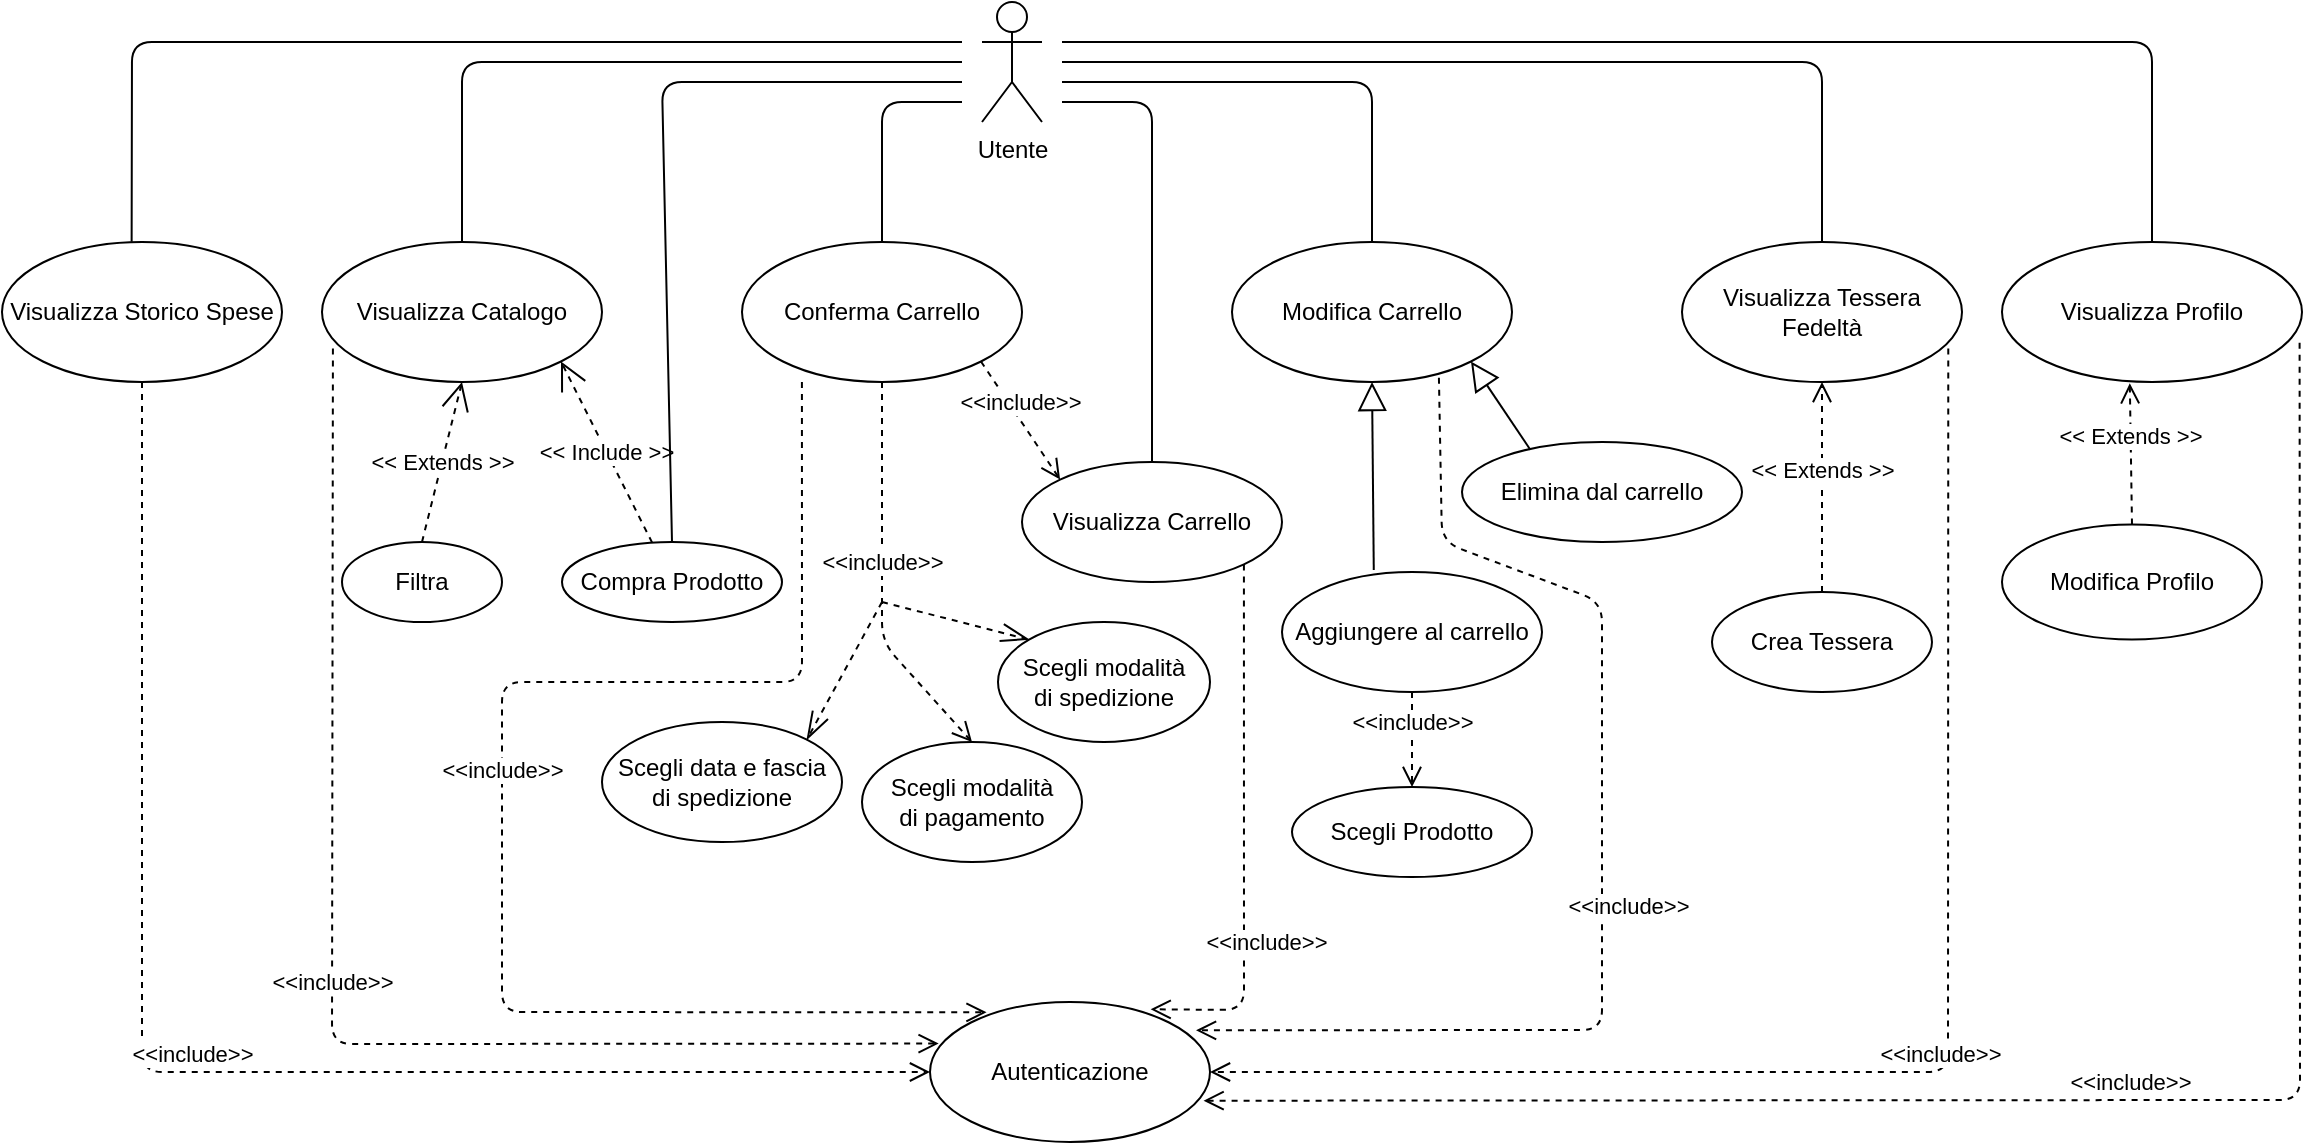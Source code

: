 <mxfile version="13.6.2" type="device"><diagram id="09LeKkmzm14IA8ZA3Lzi" name="Page-1"><mxGraphModel dx="1747" dy="595" grid="1" gridSize="10" guides="1" tooltips="1" connect="1" arrows="1" fold="1" page="1" pageScale="1" pageWidth="827" pageHeight="1169" math="0" shadow="0"><root><mxCell id="0"/><mxCell id="1" parent="0"/><mxCell id="u4LVtqCSMq_NIm3Eaevz-1" value="Utente" style="shape=umlActor;verticalLabelPosition=bottom;verticalAlign=top;html=1;" parent="1" vertex="1"><mxGeometry x="370" y="10" width="30" height="60" as="geometry"/></mxCell><mxCell id="u4LVtqCSMq_NIm3Eaevz-2" value="Visualizza Catalogo" style="ellipse;whiteSpace=wrap;html=1;" parent="1" vertex="1"><mxGeometry x="40" y="130" width="140" height="70" as="geometry"/></mxCell><mxCell id="u4LVtqCSMq_NIm3Eaevz-3" value="" style="endArrow=none;endFill=0;endSize=12;html=1;entryX=0.5;entryY=0;entryDx=0;entryDy=0;" parent="1" target="u4LVtqCSMq_NIm3Eaevz-2" edge="1"><mxGeometry width="160" relative="1" as="geometry"><mxPoint x="360" y="40" as="sourcePoint"/><mxPoint x="480" y="260" as="targetPoint"/><Array as="points"><mxPoint x="110" y="40"/></Array></mxGeometry></mxCell><mxCell id="u4LVtqCSMq_NIm3Eaevz-4" value="Filtra" style="ellipse;whiteSpace=wrap;html=1;" parent="1" vertex="1"><mxGeometry x="50" y="280" width="80" height="40" as="geometry"/></mxCell><mxCell id="u4LVtqCSMq_NIm3Eaevz-5" value="&amp;lt;&amp;lt; Extends &amp;gt;&amp;gt;" style="endArrow=open;endSize=12;dashed=1;html=1;exitX=0.5;exitY=0;exitDx=0;exitDy=0;entryX=0.5;entryY=1;entryDx=0;entryDy=0;" parent="1" source="u4LVtqCSMq_NIm3Eaevz-4" target="u4LVtqCSMq_NIm3Eaevz-2" edge="1"><mxGeometry width="160" relative="1" as="geometry"><mxPoint x="320" y="260" as="sourcePoint"/><mxPoint x="480" y="260" as="targetPoint"/></mxGeometry></mxCell><mxCell id="u4LVtqCSMq_NIm3Eaevz-6" value="Compra Prodotto" style="ellipse;whiteSpace=wrap;html=1;" parent="1" vertex="1"><mxGeometry x="160" y="280" width="110" height="40" as="geometry"/></mxCell><mxCell id="u4LVtqCSMq_NIm3Eaevz-7" value="&amp;lt;&amp;lt; Include &amp;gt;&amp;gt;" style="endArrow=open;endSize=12;dashed=1;html=1;entryX=1;entryY=1;entryDx=0;entryDy=0;" parent="1" source="u4LVtqCSMq_NIm3Eaevz-6" target="u4LVtqCSMq_NIm3Eaevz-2" edge="1"><mxGeometry width="160" relative="1" as="geometry"><mxPoint x="100" y="290" as="sourcePoint"/><mxPoint x="120" y="210" as="targetPoint"/></mxGeometry></mxCell><mxCell id="u4LVtqCSMq_NIm3Eaevz-8" value="" style="endArrow=none;endFill=0;endSize=12;html=1;entryX=0.5;entryY=0;entryDx=0;entryDy=0;" parent="1" target="u4LVtqCSMq_NIm3Eaevz-6" edge="1"><mxGeometry width="160" relative="1" as="geometry"><mxPoint x="360" y="50" as="sourcePoint"/><mxPoint x="120" y="140" as="targetPoint"/><Array as="points"><mxPoint x="210" y="50"/></Array></mxGeometry></mxCell><mxCell id="u4LVtqCSMq_NIm3Eaevz-9" value="Conferma Carrello" style="ellipse;whiteSpace=wrap;html=1;" parent="1" vertex="1"><mxGeometry x="250" y="130" width="140" height="70" as="geometry"/></mxCell><mxCell id="u4LVtqCSMq_NIm3Eaevz-10" value="Scegli modalità&lt;br&gt;di spedizione" style="ellipse;whiteSpace=wrap;html=1;" parent="1" vertex="1"><mxGeometry x="378" y="320" width="106" height="60" as="geometry"/></mxCell><mxCell id="u4LVtqCSMq_NIm3Eaevz-12" value="Scegli data e fascia&lt;br&gt;di spedizione" style="ellipse;whiteSpace=wrap;html=1;" parent="1" vertex="1"><mxGeometry x="180" y="370" width="120" height="60" as="geometry"/></mxCell><mxCell id="u4LVtqCSMq_NIm3Eaevz-14" value="Scegli modalità&lt;br&gt;di pagamento" style="ellipse;whiteSpace=wrap;html=1;" parent="1" vertex="1"><mxGeometry x="310" y="380" width="110" height="60" as="geometry"/></mxCell><mxCell id="u4LVtqCSMq_NIm3Eaevz-15" value="&amp;lt;&amp;lt;include&amp;gt;&amp;gt;" style="html=1;verticalAlign=bottom;endArrow=open;dashed=1;endSize=8;entryX=0.5;entryY=0;entryDx=0;entryDy=0;exitX=0.5;exitY=1;exitDx=0;exitDy=0;" parent="1" source="u4LVtqCSMq_NIm3Eaevz-9" target="u4LVtqCSMq_NIm3Eaevz-14" edge="1"><mxGeometry relative="1" as="geometry"><mxPoint x="404.505" y="329.492" as="sourcePoint"/><mxPoint x="580.108" y="740.45" as="targetPoint"/><Array as="points"><mxPoint x="320" y="330"/></Array></mxGeometry></mxCell><mxCell id="u4LVtqCSMq_NIm3Eaevz-16" value="Visualizza Carrello" style="ellipse;whiteSpace=wrap;html=1;" parent="1" vertex="1"><mxGeometry x="390" y="240" width="130" height="60" as="geometry"/></mxCell><mxCell id="u4LVtqCSMq_NIm3Eaevz-17" value="&amp;lt;&amp;lt;include&amp;gt;&amp;gt;" style="html=1;verticalAlign=bottom;endArrow=open;dashed=1;endSize=8;entryX=0;entryY=0;entryDx=0;entryDy=0;exitX=1;exitY=1;exitDx=0;exitDy=0;" parent="1" source="u4LVtqCSMq_NIm3Eaevz-9" target="u4LVtqCSMq_NIm3Eaevz-16" edge="1"><mxGeometry relative="1" as="geometry"><mxPoint x="420" y="160" as="sourcePoint"/><mxPoint x="410.0" y="295" as="targetPoint"/></mxGeometry></mxCell><mxCell id="u4LVtqCSMq_NIm3Eaevz-19" value="" style="endArrow=openThin;dashed=1;endFill=0;endSize=12;html=1;entryX=1;entryY=0;entryDx=0;entryDy=0;" parent="1" target="u4LVtqCSMq_NIm3Eaevz-12" edge="1"><mxGeometry width="160" relative="1" as="geometry"><mxPoint x="320" y="310" as="sourcePoint"/><mxPoint x="410" y="370" as="targetPoint"/></mxGeometry></mxCell><mxCell id="u4LVtqCSMq_NIm3Eaevz-20" value="" style="endArrow=openThin;dashed=1;endFill=0;endSize=12;html=1;entryX=0;entryY=0;entryDx=0;entryDy=0;" parent="1" target="u4LVtqCSMq_NIm3Eaevz-10" edge="1"><mxGeometry width="160" relative="1" as="geometry"><mxPoint x="320" y="310" as="sourcePoint"/><mxPoint x="180" y="420" as="targetPoint"/></mxGeometry></mxCell><mxCell id="u4LVtqCSMq_NIm3Eaevz-21" value="" style="endArrow=none;endFill=0;endSize=12;html=1;entryX=0.5;entryY=0;entryDx=0;entryDy=0;" parent="1" target="u4LVtqCSMq_NIm3Eaevz-16" edge="1"><mxGeometry width="160" relative="1" as="geometry"><mxPoint x="410" y="60" as="sourcePoint"/><mxPoint x="225" y="290" as="targetPoint"/><Array as="points"><mxPoint x="455" y="60"/></Array></mxGeometry></mxCell><mxCell id="u4LVtqCSMq_NIm3Eaevz-26" value="Modifica Carrello" style="ellipse;whiteSpace=wrap;html=1;" parent="1" vertex="1"><mxGeometry x="495" y="130" width="140" height="70" as="geometry"/></mxCell><mxCell id="u4LVtqCSMq_NIm3Eaevz-27" value="Aggiungere al carrello" style="ellipse;whiteSpace=wrap;html=1;" parent="1" vertex="1"><mxGeometry x="520" y="295" width="130" height="60" as="geometry"/></mxCell><mxCell id="u4LVtqCSMq_NIm3Eaevz-28" value="" style="endArrow=block;endFill=0;endSize=12;html=1;exitX=0.353;exitY=-0.016;exitDx=0;exitDy=0;entryX=0.5;entryY=1;entryDx=0;entryDy=0;exitPerimeter=0;" parent="1" source="u4LVtqCSMq_NIm3Eaevz-27" target="u4LVtqCSMq_NIm3Eaevz-26" edge="1"><mxGeometry width="160" relative="1" as="geometry"><mxPoint x="685" y="160" as="sourcePoint"/><mxPoint x="845" y="160" as="targetPoint"/></mxGeometry></mxCell><mxCell id="u4LVtqCSMq_NIm3Eaevz-29" value="Scegli Prodotto" style="ellipse;whiteSpace=wrap;html=1;" parent="1" vertex="1"><mxGeometry x="525" y="402.5" width="120" height="45" as="geometry"/></mxCell><mxCell id="u4LVtqCSMq_NIm3Eaevz-30" value="&amp;lt;&amp;lt;include&amp;gt;&amp;gt;" style="html=1;verticalAlign=bottom;endArrow=open;dashed=1;endSize=8;exitX=0.5;exitY=1;exitDx=0;exitDy=0;" parent="1" source="u4LVtqCSMq_NIm3Eaevz-27" target="u4LVtqCSMq_NIm3Eaevz-29" edge="1"><mxGeometry relative="1" as="geometry"><mxPoint x="610" y="310" as="sourcePoint"/><mxPoint x="825.108" y="70.45" as="targetPoint"/></mxGeometry></mxCell><mxCell id="u4LVtqCSMq_NIm3Eaevz-31" value="Elimina dal carrello" style="ellipse;whiteSpace=wrap;html=1;" parent="1" vertex="1"><mxGeometry x="610" y="230" width="140" height="50" as="geometry"/></mxCell><mxCell id="u4LVtqCSMq_NIm3Eaevz-32" value="" style="endArrow=block;endFill=0;endSize=12;html=1;exitX=0.244;exitY=0.077;exitDx=0;exitDy=0;entryX=1;entryY=1;entryDx=0;entryDy=0;exitPerimeter=0;" parent="1" source="u4LVtqCSMq_NIm3Eaevz-31" target="u4LVtqCSMq_NIm3Eaevz-26" edge="1"><mxGeometry width="160" relative="1" as="geometry"><mxPoint x="825.0" y="185" as="sourcePoint"/><mxPoint x="725.0" y="225" as="targetPoint"/></mxGeometry></mxCell><mxCell id="u4LVtqCSMq_NIm3Eaevz-33" value="" style="endArrow=none;endFill=0;endSize=12;html=1;entryX=0.5;entryY=0;entryDx=0;entryDy=0;" parent="1" target="u4LVtqCSMq_NIm3Eaevz-26" edge="1"><mxGeometry width="160" relative="1" as="geometry"><mxPoint x="410" y="50" as="sourcePoint"/><mxPoint x="465" y="250" as="targetPoint"/><Array as="points"><mxPoint x="565" y="50"/></Array></mxGeometry></mxCell><mxCell id="u4LVtqCSMq_NIm3Eaevz-34" value="Visualizza Tessera Fedeltà" style="ellipse;whiteSpace=wrap;html=1;" parent="1" vertex="1"><mxGeometry x="720" y="130" width="140" height="70" as="geometry"/></mxCell><mxCell id="u4LVtqCSMq_NIm3Eaevz-35" value="Crea Tessera" style="ellipse;whiteSpace=wrap;html=1;" parent="1" vertex="1"><mxGeometry x="735" y="305" width="110" height="50" as="geometry"/></mxCell><mxCell id="u4LVtqCSMq_NIm3Eaevz-36" value="&amp;lt;&amp;lt; Extends &amp;gt;&amp;gt;" style="html=1;verticalAlign=bottom;endArrow=open;dashed=1;endSize=8;entryX=0.5;entryY=1;entryDx=0;entryDy=0;" parent="1" source="u4LVtqCSMq_NIm3Eaevz-35" target="u4LVtqCSMq_NIm3Eaevz-34" edge="1"><mxGeometry relative="1" as="geometry"><mxPoint x="805" y="300" as="sourcePoint"/><mxPoint x="930.0" y="-198.75" as="targetPoint"/></mxGeometry></mxCell><mxCell id="u4LVtqCSMq_NIm3Eaevz-37" value="" style="endArrow=none;endFill=0;endSize=12;html=1;entryX=0.5;entryY=0;entryDx=0;entryDy=0;" parent="1" target="u4LVtqCSMq_NIm3Eaevz-34" edge="1"><mxGeometry width="160" relative="1" as="geometry"><mxPoint x="410" y="40" as="sourcePoint"/><mxPoint x="575" y="140" as="targetPoint"/><Array as="points"><mxPoint x="790" y="40"/></Array></mxGeometry></mxCell><mxCell id="u4LVtqCSMq_NIm3Eaevz-38" value="Visualizza Profilo" style="ellipse;whiteSpace=wrap;html=1;" parent="1" vertex="1"><mxGeometry x="880" y="130" width="150" height="70" as="geometry"/></mxCell><mxCell id="u4LVtqCSMq_NIm3Eaevz-39" value="" style="endArrow=none;endFill=0;endSize=12;html=1;entryX=0.5;entryY=0;entryDx=0;entryDy=0;" parent="1" target="u4LVtqCSMq_NIm3Eaevz-38" edge="1"><mxGeometry width="160" relative="1" as="geometry"><mxPoint x="410" y="30" as="sourcePoint"/><mxPoint x="800" y="140" as="targetPoint"/><Array as="points"><mxPoint x="955" y="30"/></Array></mxGeometry></mxCell><mxCell id="u4LVtqCSMq_NIm3Eaevz-40" value="Modifica Profilo" style="ellipse;whiteSpace=wrap;html=1;" parent="1" vertex="1"><mxGeometry x="880" y="271.25" width="130" height="57.5" as="geometry"/></mxCell><mxCell id="u4LVtqCSMq_NIm3Eaevz-41" value="&amp;lt;&amp;lt; Extends &amp;gt;&amp;gt;" style="html=1;verticalAlign=bottom;endArrow=open;dashed=1;endSize=8;exitX=0.5;exitY=0;exitDx=0;exitDy=0;entryX=0.426;entryY=1.009;entryDx=0;entryDy=0;entryPerimeter=0;" parent="1" source="u4LVtqCSMq_NIm3Eaevz-40" target="u4LVtqCSMq_NIm3Eaevz-38" edge="1"><mxGeometry relative="1" as="geometry"><mxPoint x="900" y="161.25" as="sourcePoint"/><mxPoint x="800.0" y="400" as="targetPoint"/></mxGeometry></mxCell><mxCell id="u4LVtqCSMq_NIm3Eaevz-44" value="Visualizza Storico Spese" style="ellipse;whiteSpace=wrap;html=1;labelBorderColor=none;" parent="1" vertex="1"><mxGeometry x="-120" y="130" width="140" height="70" as="geometry"/></mxCell><mxCell id="u4LVtqCSMq_NIm3Eaevz-45" value="" style="endArrow=none;endFill=0;endSize=12;html=1;entryX=0.463;entryY=-0.001;entryDx=0;entryDy=0;entryPerimeter=0;" parent="1" target="u4LVtqCSMq_NIm3Eaevz-44" edge="1"><mxGeometry width="160" relative="1" as="geometry"><mxPoint x="360" y="30" as="sourcePoint"/><mxPoint x="120" y="140" as="targetPoint"/><Array as="points"><mxPoint x="-55" y="30"/></Array></mxGeometry></mxCell><mxCell id="u4LVtqCSMq_NIm3Eaevz-46" value="" style="endArrow=none;endFill=0;endSize=12;html=1;entryX=0.5;entryY=0;entryDx=0;entryDy=0;" parent="1" target="u4LVtqCSMq_NIm3Eaevz-9" edge="1"><mxGeometry width="160" relative="1" as="geometry"><mxPoint x="360" y="60" as="sourcePoint"/><mxPoint x="465.0" y="250" as="targetPoint"/><Array as="points"><mxPoint x="320" y="60"/></Array></mxGeometry></mxCell><mxCell id="u4LVtqCSMq_NIm3Eaevz-47" value="Autenticazione" style="ellipse;whiteSpace=wrap;html=1;" parent="1" vertex="1"><mxGeometry x="344" y="510" width="140" height="70" as="geometry"/></mxCell><mxCell id="u4LVtqCSMq_NIm3Eaevz-49" value="&amp;lt;&amp;lt;include&amp;gt;&amp;gt;" style="html=1;verticalAlign=bottom;endArrow=open;dashed=1;endSize=8;exitX=0.5;exitY=1;exitDx=0;exitDy=0;entryX=0;entryY=0.5;entryDx=0;entryDy=0;" parent="1" source="u4LVtqCSMq_NIm3Eaevz-44" target="u4LVtqCSMq_NIm3Eaevz-47" edge="1"><mxGeometry relative="1" as="geometry"><mxPoint x="575" y="350" as="sourcePoint"/><mxPoint x="575" y="412.5" as="targetPoint"/><Array as="points"><mxPoint x="-50" y="545"/></Array></mxGeometry></mxCell><mxCell id="u4LVtqCSMq_NIm3Eaevz-50" value="&amp;lt;&amp;lt;include&amp;gt;&amp;gt;" style="html=1;verticalAlign=bottom;endArrow=open;dashed=1;endSize=8;exitX=0.039;exitY=0.76;exitDx=0;exitDy=0;entryX=0.031;entryY=0.297;entryDx=0;entryDy=0;entryPerimeter=0;exitPerimeter=0;" parent="1" source="u4LVtqCSMq_NIm3Eaevz-2" target="u4LVtqCSMq_NIm3Eaevz-47" edge="1"><mxGeometry relative="1" as="geometry"><mxPoint x="-40" y="210.0" as="sourcePoint"/><mxPoint x="354" y="555" as="targetPoint"/><Array as="points"><mxPoint x="45" y="531"/></Array></mxGeometry></mxCell><mxCell id="u4LVtqCSMq_NIm3Eaevz-51" value="&amp;lt;&amp;lt;include&amp;gt;&amp;gt;" style="html=1;verticalAlign=bottom;endArrow=open;dashed=1;endSize=8;exitX=0.992;exitY=0.719;exitDx=0;exitDy=0;entryX=0.977;entryY=0.705;entryDx=0;entryDy=0;entryPerimeter=0;exitPerimeter=0;" parent="1" source="u4LVtqCSMq_NIm3Eaevz-38" target="u4LVtqCSMq_NIm3Eaevz-47" edge="1"><mxGeometry relative="1" as="geometry"><mxPoint x="55.46" y="193.2" as="sourcePoint"/><mxPoint x="358.34" y="540.79" as="targetPoint"/><Array as="points"><mxPoint x="1029" y="559"/></Array></mxGeometry></mxCell><mxCell id="u4LVtqCSMq_NIm3Eaevz-52" value="&amp;lt;&amp;lt;include&amp;gt;&amp;gt;" style="html=1;verticalAlign=bottom;endArrow=open;dashed=1;endSize=8;exitX=0.951;exitY=0.76;exitDx=0;exitDy=0;entryX=1;entryY=0.5;entryDx=0;entryDy=0;exitPerimeter=0;" parent="1" source="u4LVtqCSMq_NIm3Eaevz-34" target="u4LVtqCSMq_NIm3Eaevz-47" edge="1"><mxGeometry relative="1" as="geometry"><mxPoint x="1038.8" y="190.33" as="sourcePoint"/><mxPoint x="490.78" y="569.35" as="targetPoint"/><Array as="points"><mxPoint x="853" y="545"/></Array></mxGeometry></mxCell><mxCell id="u4LVtqCSMq_NIm3Eaevz-53" value="&amp;lt;&amp;lt;include&amp;gt;&amp;gt;" style="html=1;verticalAlign=bottom;endArrow=open;dashed=1;endSize=8;entryX=0.95;entryY=0.202;entryDx=0;entryDy=0;entryPerimeter=0;exitX=0.739;exitY=0.97;exitDx=0;exitDy=0;exitPerimeter=0;" parent="1" source="u4LVtqCSMq_NIm3Eaevz-26" target="u4LVtqCSMq_NIm3Eaevz-47" edge="1"><mxGeometry x="0.126" y="13" relative="1" as="geometry"><mxPoint x="600" y="200" as="sourcePoint"/><mxPoint x="494" y="555" as="targetPoint"/><Array as="points"><mxPoint x="600" y="280"/><mxPoint x="680" y="310"/><mxPoint x="680" y="524"/></Array><mxPoint as="offset"/></mxGeometry></mxCell><mxCell id="u4LVtqCSMq_NIm3Eaevz-54" value="&amp;lt;&amp;lt;include&amp;gt;&amp;gt;" style="html=1;verticalAlign=bottom;endArrow=open;dashed=1;endSize=8;entryX=0.788;entryY=0.052;entryDx=0;entryDy=0;entryPerimeter=0;exitX=1;exitY=1;exitDx=0;exitDy=0;" parent="1" source="u4LVtqCSMq_NIm3Eaevz-16" target="u4LVtqCSMq_NIm3Eaevz-47" edge="1"><mxGeometry x="0.469" y="11" relative="1" as="geometry"><mxPoint x="480" y="300" as="sourcePoint"/><mxPoint x="361.4" y="699.11" as="targetPoint"/><Array as="points"><mxPoint x="501" y="514"/></Array><mxPoint as="offset"/></mxGeometry></mxCell><mxCell id="u4LVtqCSMq_NIm3Eaevz-55" value="&amp;lt;&amp;lt;include&amp;gt;&amp;gt;" style="html=1;verticalAlign=bottom;endArrow=open;dashed=1;endSize=8;exitX=0.214;exitY=1;exitDx=0;exitDy=0;entryX=0.202;entryY=0.074;entryDx=0;entryDy=0;exitPerimeter=0;entryPerimeter=0;" parent="1" source="u4LVtqCSMq_NIm3Eaevz-9" target="u4LVtqCSMq_NIm3Eaevz-47" edge="1"><mxGeometry relative="1" as="geometry"><mxPoint x="55.46" y="193.2" as="sourcePoint"/><mxPoint x="358.34" y="540.79" as="targetPoint"/><Array as="points"><mxPoint x="280" y="350"/><mxPoint x="130" y="350"/><mxPoint x="130" y="515"/></Array></mxGeometry></mxCell></root></mxGraphModel></diagram></mxfile>